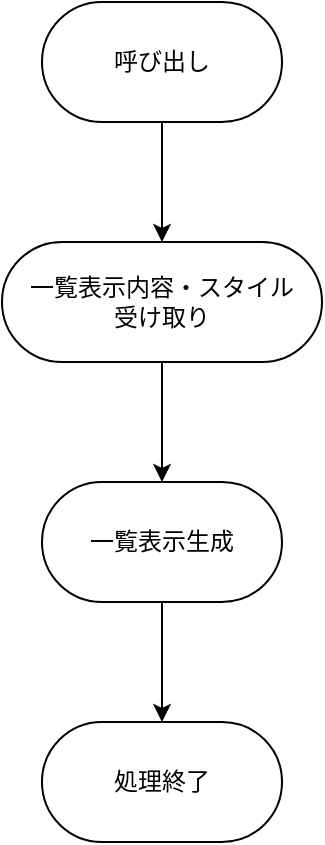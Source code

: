 <mxfile version="22.1.7" type="google">
  <diagram name="ページ1" id="g3WhKNP1LegcACHdFftD">
    <mxGraphModel dx="1434" dy="746" grid="1" gridSize="10" guides="1" tooltips="1" connect="1" arrows="1" fold="1" page="1" pageScale="1" pageWidth="827" pageHeight="1169" math="0" shadow="0">
      <root>
        <mxCell id="0" />
        <mxCell id="1" parent="0" />
        <mxCell id="0ACrXENyakCgsGlyyzYP-3" style="edgeStyle=orthogonalEdgeStyle;rounded=0;orthogonalLoop=1;jettySize=auto;html=1;" parent="1" source="0ACrXENyakCgsGlyyzYP-1" target="0ACrXENyakCgsGlyyzYP-2" edge="1">
          <mxGeometry relative="1" as="geometry" />
        </mxCell>
        <mxCell id="0ACrXENyakCgsGlyyzYP-1" value="呼び出し" style="rounded=1;whiteSpace=wrap;html=1;arcSize=50;" parent="1" vertex="1">
          <mxGeometry x="160" y="60" width="120" height="60" as="geometry" />
        </mxCell>
        <mxCell id="0ACrXENyakCgsGlyyzYP-5" style="edgeStyle=orthogonalEdgeStyle;rounded=0;orthogonalLoop=1;jettySize=auto;html=1;" parent="1" source="0ACrXENyakCgsGlyyzYP-2" target="0ACrXENyakCgsGlyyzYP-4" edge="1">
          <mxGeometry relative="1" as="geometry" />
        </mxCell>
        <mxCell id="0ACrXENyakCgsGlyyzYP-2" value="一覧表示内容・スタイル&lt;br&gt;受け取り" style="rounded=1;whiteSpace=wrap;html=1;arcSize=50;" parent="1" vertex="1">
          <mxGeometry x="140" y="180" width="160" height="60" as="geometry" />
        </mxCell>
        <mxCell id="0ACrXENyakCgsGlyyzYP-8" style="edgeStyle=orthogonalEdgeStyle;rounded=0;orthogonalLoop=1;jettySize=auto;html=1;" parent="1" source="0ACrXENyakCgsGlyyzYP-4" target="0ACrXENyakCgsGlyyzYP-7" edge="1">
          <mxGeometry relative="1" as="geometry" />
        </mxCell>
        <mxCell id="0ACrXENyakCgsGlyyzYP-4" value="一覧表示生成" style="rounded=1;whiteSpace=wrap;html=1;arcSize=50;" parent="1" vertex="1">
          <mxGeometry x="160" y="300" width="120" height="60" as="geometry" />
        </mxCell>
        <mxCell id="0ACrXENyakCgsGlyyzYP-7" value="処理終了" style="rounded=1;whiteSpace=wrap;html=1;arcSize=50;" parent="1" vertex="1">
          <mxGeometry x="160" y="420" width="120" height="60" as="geometry" />
        </mxCell>
      </root>
    </mxGraphModel>
  </diagram>
</mxfile>
